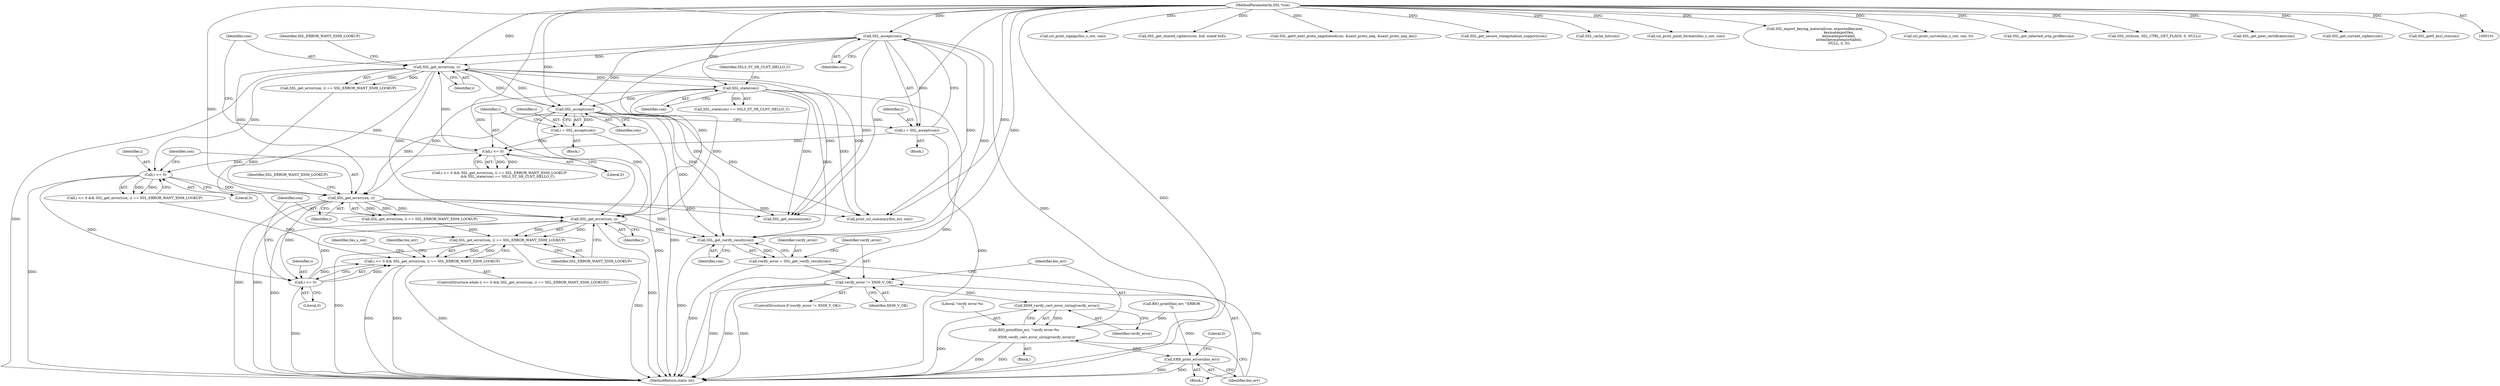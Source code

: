 digraph "0_openssl_259b664f950c2ba66fbf4b0fe5281327904ead21@pointer" {
"1000179" [label="(Call,SSL_get_error(con, i))"];
"1000125" [label="(Call,SSL_get_error(con, i))"];
"1000139" [label="(Call,SSL_accept(con))"];
"1000115" [label="(Call,SSL_accept(con))"];
"1000102" [label="(MethodParameterIn,SSL *con)"];
"1000130" [label="(Call,SSL_state(con))"];
"1000120" [label="(Call,i <= 0)"];
"1000113" [label="(Call,i = SSL_accept(con))"];
"1000137" [label="(Call,i = SSL_accept(con))"];
"1000147" [label="(Call,SSL_get_error(con, i))"];
"1000143" [label="(Call,i <= 0)"];
"1000175" [label="(Call,i <= 0)"];
"1000178" [label="(Call,SSL_get_error(con, i) == SSL_ERROR_WANT_X509_LOOKUP)"];
"1000174" [label="(Call,i <= 0 && SSL_get_error(con, i) == SSL_ERROR_WANT_X509_LOOKUP)"];
"1000220" [label="(Call,SSL_get_verify_result(con))"];
"1000218" [label="(Call,verify_error = SSL_get_verify_result(con))"];
"1000223" [label="(Call,verify_error != X509_V_OK)"];
"1000230" [label="(Call,X509_verify_cert_error_string(verify_error))"];
"1000227" [label="(Call,BIO_printf(bio_err, \"verify error:%s\n\",\n                       X509_verify_cert_error_string(verify_error)))"];
"1000232" [label="(Call,ERR_print_errors(bio_err))"];
"1000140" [label="(Identifier,con)"];
"1000177" [label="(Literal,0)"];
"1000146" [label="(Call,SSL_get_error(con, i) == SSL_ERROR_WANT_X509_LOOKUP)"];
"1000243" [label="(Call,SSL_get_session(con))"];
"1000219" [label="(Identifier,verify_error)"];
"1000231" [label="(Identifier,verify_error)"];
"1000139" [label="(Call,SSL_accept(con))"];
"1000122" [label="(Literal,0)"];
"1000176" [label="(Identifier,i)"];
"1000232" [label="(Call,ERR_print_errors(bio_err))"];
"1000299" [label="(Call,ssl_print_sigalgs(bio_s_out, con))"];
"1000223" [label="(Call,verify_error != X509_V_OK)"];
"1000230" [label="(Call,X509_verify_cert_error_string(verify_error))"];
"1000229" [label="(Literal,\"verify error:%s\n\")"];
"1000113" [label="(Call,i = SSL_accept(con))"];
"1000116" [label="(Identifier,con)"];
"1000174" [label="(Call,i <= 0 && SSL_get_error(con, i) == SSL_ERROR_WANT_X509_LOOKUP)"];
"1000235" [label="(Literal,0)"];
"1000179" [label="(Call,SSL_get_error(con, i))"];
"1000114" [label="(Identifier,i)"];
"1000227" [label="(Call,BIO_printf(bio_err, \"verify error:%s\n\",\n                       X509_verify_cert_error_string(verify_error)))"];
"1000222" [label="(ControlStructure,if (verify_error != X509_V_OK))"];
"1000180" [label="(Identifier,con)"];
"1000126" [label="(Identifier,con)"];
"1000284" [label="(Call,SSL_get_shared_ciphers(con, buf, sizeof buf))"];
"1000318" [label="(Call,SSL_get0_next_proto_negotiated(con, &next_proto_neg, &next_proto_neg_len))"];
"1000148" [label="(Identifier,con)"];
"1000144" [label="(Identifier,i)"];
"1000218" [label="(Call,verify_error = SSL_get_verify_result(con))"];
"1000233" [label="(Identifier,bio_err)"];
"1000125" [label="(Call,SSL_get_error(con, i))"];
"1000119" [label="(Call,i <= 0 && SSL_get_error(con, i) == SSL_ERROR_WANT_X509_LOOKUP\n               && SSL_state(con) == SSL3_ST_SR_CLNT_HELLO_C)"];
"1000458" [label="(MethodReturn,static int)"];
"1000147" [label="(Call,SSL_get_error(con, i))"];
"1000173" [label="(ControlStructure,while (i <= 0 && SSL_get_error(con, i) == SSL_ERROR_WANT_X509_LOOKUP))"];
"1000128" [label="(Identifier,SSL_ERROR_WANT_X509_LOOKUP)"];
"1000386" [label="(Call,SSL_get_secure_renegotiation_support(con))"];
"1000225" [label="(Identifier,X509_V_OK)"];
"1000133" [label="(Block,)"];
"1000224" [label="(Identifier,verify_error)"];
"1000221" [label="(Identifier,con)"];
"1000103" [label="(Block,)"];
"1000151" [label="(Block,)"];
"1000352" [label="(Call,SSL_cache_hit(con))"];
"1000226" [label="(Block,)"];
"1000181" [label="(Identifier,i)"];
"1000131" [label="(Identifier,con)"];
"1000150" [label="(Identifier,SSL_ERROR_WANT_X509_LOOKUP)"];
"1000215" [label="(Call,BIO_printf(bio_err, \"ERROR\n\"))"];
"1000178" [label="(Call,SSL_get_error(con, i) == SSL_ERROR_WANT_X509_LOOKUP)"];
"1000115" [label="(Call,SSL_accept(con))"];
"1000138" [label="(Identifier,i)"];
"1000137" [label="(Call,i = SSL_accept(con))"];
"1000129" [label="(Call,SSL_state(con) == SSL3_ST_SR_CLNT_HELLO_C)"];
"1000149" [label="(Identifier,i)"];
"1000121" [label="(Identifier,i)"];
"1000143" [label="(Call,i <= 0)"];
"1000302" [label="(Call,ssl_print_point_formats(bio_s_out, con))"];
"1000142" [label="(Call,i <= 0 && SSL_get_error(con, i) == SSL_ERROR_WANT_X509_LOOKUP)"];
"1000185" [label="(Identifier,bio_s_out)"];
"1000417" [label="(Call,SSL_export_keying_material(con, exportedkeymat,\n                                            keymatexportlen,\n                                            keymatexportlabel,\n                                            strlen(keymatexportlabel),\n                                            NULL, 0, 0))"];
"1000130" [label="(Call,SSL_state(con))"];
"1000102" [label="(MethodParameterIn,SSL *con)"];
"1000220" [label="(Call,SSL_get_verify_result(con))"];
"1000305" [label="(Call,ssl_print_curves(bio_s_out, con, 0))"];
"1000341" [label="(Call,SSL_get_selected_srtp_profile(con))"];
"1000359" [label="(Call,SSL_ctrl(con, SSL_CTRL_GET_FLAGS, 0, NULL))"];
"1000216" [label="(Identifier,bio_err)"];
"1000247" [label="(Call,SSL_get_peer_certificate(con))"];
"1000132" [label="(Identifier,SSL3_ST_SR_CLNT_HELLO_C)"];
"1000228" [label="(Identifier,bio_err)"];
"1000127" [label="(Identifier,i)"];
"1000238" [label="(Call,print_ssl_summary(bio_err, con))"];
"1000175" [label="(Call,i <= 0)"];
"1000124" [label="(Call,SSL_get_error(con, i) == SSL_ERROR_WANT_X509_LOOKUP)"];
"1000120" [label="(Call,i <= 0)"];
"1000182" [label="(Identifier,SSL_ERROR_WANT_X509_LOOKUP)"];
"1000297" [label="(Call,SSL_get_current_cipher(con))"];
"1000371" [label="(Call,SSL_get0_kssl_ctx(con))"];
"1000145" [label="(Literal,0)"];
"1000179" -> "1000178"  [label="AST: "];
"1000179" -> "1000181"  [label="CFG: "];
"1000180" -> "1000179"  [label="AST: "];
"1000181" -> "1000179"  [label="AST: "];
"1000182" -> "1000179"  [label="CFG: "];
"1000179" -> "1000458"  [label="DDG: "];
"1000179" -> "1000458"  [label="DDG: "];
"1000179" -> "1000178"  [label="DDG: "];
"1000179" -> "1000178"  [label="DDG: "];
"1000125" -> "1000179"  [label="DDG: "];
"1000139" -> "1000179"  [label="DDG: "];
"1000147" -> "1000179"  [label="DDG: "];
"1000115" -> "1000179"  [label="DDG: "];
"1000130" -> "1000179"  [label="DDG: "];
"1000102" -> "1000179"  [label="DDG: "];
"1000175" -> "1000179"  [label="DDG: "];
"1000179" -> "1000220"  [label="DDG: "];
"1000125" -> "1000124"  [label="AST: "];
"1000125" -> "1000127"  [label="CFG: "];
"1000126" -> "1000125"  [label="AST: "];
"1000127" -> "1000125"  [label="AST: "];
"1000128" -> "1000125"  [label="CFG: "];
"1000125" -> "1000458"  [label="DDG: "];
"1000125" -> "1000124"  [label="DDG: "];
"1000125" -> "1000124"  [label="DDG: "];
"1000139" -> "1000125"  [label="DDG: "];
"1000115" -> "1000125"  [label="DDG: "];
"1000102" -> "1000125"  [label="DDG: "];
"1000120" -> "1000125"  [label="DDG: "];
"1000125" -> "1000130"  [label="DDG: "];
"1000125" -> "1000139"  [label="DDG: "];
"1000125" -> "1000143"  [label="DDG: "];
"1000125" -> "1000147"  [label="DDG: "];
"1000125" -> "1000220"  [label="DDG: "];
"1000125" -> "1000238"  [label="DDG: "];
"1000125" -> "1000243"  [label="DDG: "];
"1000139" -> "1000137"  [label="AST: "];
"1000139" -> "1000140"  [label="CFG: "];
"1000140" -> "1000139"  [label="AST: "];
"1000137" -> "1000139"  [label="CFG: "];
"1000139" -> "1000458"  [label="DDG: "];
"1000139" -> "1000137"  [label="DDG: "];
"1000115" -> "1000139"  [label="DDG: "];
"1000130" -> "1000139"  [label="DDG: "];
"1000102" -> "1000139"  [label="DDG: "];
"1000139" -> "1000147"  [label="DDG: "];
"1000139" -> "1000220"  [label="DDG: "];
"1000139" -> "1000238"  [label="DDG: "];
"1000139" -> "1000243"  [label="DDG: "];
"1000115" -> "1000113"  [label="AST: "];
"1000115" -> "1000116"  [label="CFG: "];
"1000116" -> "1000115"  [label="AST: "];
"1000113" -> "1000115"  [label="CFG: "];
"1000115" -> "1000458"  [label="DDG: "];
"1000115" -> "1000113"  [label="DDG: "];
"1000102" -> "1000115"  [label="DDG: "];
"1000115" -> "1000147"  [label="DDG: "];
"1000115" -> "1000220"  [label="DDG: "];
"1000115" -> "1000238"  [label="DDG: "];
"1000115" -> "1000243"  [label="DDG: "];
"1000102" -> "1000101"  [label="AST: "];
"1000102" -> "1000458"  [label="DDG: "];
"1000102" -> "1000130"  [label="DDG: "];
"1000102" -> "1000147"  [label="DDG: "];
"1000102" -> "1000220"  [label="DDG: "];
"1000102" -> "1000238"  [label="DDG: "];
"1000102" -> "1000243"  [label="DDG: "];
"1000102" -> "1000247"  [label="DDG: "];
"1000102" -> "1000284"  [label="DDG: "];
"1000102" -> "1000297"  [label="DDG: "];
"1000102" -> "1000299"  [label="DDG: "];
"1000102" -> "1000302"  [label="DDG: "];
"1000102" -> "1000305"  [label="DDG: "];
"1000102" -> "1000318"  [label="DDG: "];
"1000102" -> "1000341"  [label="DDG: "];
"1000102" -> "1000352"  [label="DDG: "];
"1000102" -> "1000359"  [label="DDG: "];
"1000102" -> "1000371"  [label="DDG: "];
"1000102" -> "1000386"  [label="DDG: "];
"1000102" -> "1000417"  [label="DDG: "];
"1000130" -> "1000129"  [label="AST: "];
"1000130" -> "1000131"  [label="CFG: "];
"1000131" -> "1000130"  [label="AST: "];
"1000132" -> "1000130"  [label="CFG: "];
"1000130" -> "1000458"  [label="DDG: "];
"1000130" -> "1000129"  [label="DDG: "];
"1000130" -> "1000147"  [label="DDG: "];
"1000130" -> "1000220"  [label="DDG: "];
"1000130" -> "1000238"  [label="DDG: "];
"1000130" -> "1000243"  [label="DDG: "];
"1000120" -> "1000119"  [label="AST: "];
"1000120" -> "1000122"  [label="CFG: "];
"1000121" -> "1000120"  [label="AST: "];
"1000122" -> "1000120"  [label="AST: "];
"1000126" -> "1000120"  [label="CFG: "];
"1000119" -> "1000120"  [label="CFG: "];
"1000120" -> "1000119"  [label="DDG: "];
"1000120" -> "1000119"  [label="DDG: "];
"1000113" -> "1000120"  [label="DDG: "];
"1000137" -> "1000120"  [label="DDG: "];
"1000120" -> "1000143"  [label="DDG: "];
"1000113" -> "1000103"  [label="AST: "];
"1000114" -> "1000113"  [label="AST: "];
"1000121" -> "1000113"  [label="CFG: "];
"1000113" -> "1000458"  [label="DDG: "];
"1000137" -> "1000133"  [label="AST: "];
"1000138" -> "1000137"  [label="AST: "];
"1000121" -> "1000137"  [label="CFG: "];
"1000137" -> "1000458"  [label="DDG: "];
"1000147" -> "1000146"  [label="AST: "];
"1000147" -> "1000149"  [label="CFG: "];
"1000148" -> "1000147"  [label="AST: "];
"1000149" -> "1000147"  [label="AST: "];
"1000150" -> "1000147"  [label="CFG: "];
"1000147" -> "1000458"  [label="DDG: "];
"1000147" -> "1000458"  [label="DDG: "];
"1000147" -> "1000146"  [label="DDG: "];
"1000147" -> "1000146"  [label="DDG: "];
"1000143" -> "1000147"  [label="DDG: "];
"1000147" -> "1000175"  [label="DDG: "];
"1000147" -> "1000220"  [label="DDG: "];
"1000147" -> "1000238"  [label="DDG: "];
"1000147" -> "1000243"  [label="DDG: "];
"1000143" -> "1000142"  [label="AST: "];
"1000143" -> "1000145"  [label="CFG: "];
"1000144" -> "1000143"  [label="AST: "];
"1000145" -> "1000143"  [label="AST: "];
"1000148" -> "1000143"  [label="CFG: "];
"1000142" -> "1000143"  [label="CFG: "];
"1000143" -> "1000458"  [label="DDG: "];
"1000143" -> "1000142"  [label="DDG: "];
"1000143" -> "1000142"  [label="DDG: "];
"1000143" -> "1000175"  [label="DDG: "];
"1000175" -> "1000174"  [label="AST: "];
"1000175" -> "1000177"  [label="CFG: "];
"1000176" -> "1000175"  [label="AST: "];
"1000177" -> "1000175"  [label="AST: "];
"1000180" -> "1000175"  [label="CFG: "];
"1000174" -> "1000175"  [label="CFG: "];
"1000175" -> "1000458"  [label="DDG: "];
"1000175" -> "1000174"  [label="DDG: "];
"1000175" -> "1000174"  [label="DDG: "];
"1000178" -> "1000174"  [label="AST: "];
"1000178" -> "1000182"  [label="CFG: "];
"1000182" -> "1000178"  [label="AST: "];
"1000174" -> "1000178"  [label="CFG: "];
"1000178" -> "1000458"  [label="DDG: "];
"1000178" -> "1000458"  [label="DDG: "];
"1000178" -> "1000174"  [label="DDG: "];
"1000178" -> "1000174"  [label="DDG: "];
"1000146" -> "1000178"  [label="DDG: "];
"1000124" -> "1000178"  [label="DDG: "];
"1000174" -> "1000173"  [label="AST: "];
"1000185" -> "1000174"  [label="CFG: "];
"1000216" -> "1000174"  [label="CFG: "];
"1000174" -> "1000458"  [label="DDG: "];
"1000174" -> "1000458"  [label="DDG: "];
"1000174" -> "1000458"  [label="DDG: "];
"1000142" -> "1000174"  [label="DDG: "];
"1000220" -> "1000218"  [label="AST: "];
"1000220" -> "1000221"  [label="CFG: "];
"1000221" -> "1000220"  [label="AST: "];
"1000218" -> "1000220"  [label="CFG: "];
"1000220" -> "1000458"  [label="DDG: "];
"1000220" -> "1000218"  [label="DDG: "];
"1000218" -> "1000151"  [label="AST: "];
"1000219" -> "1000218"  [label="AST: "];
"1000224" -> "1000218"  [label="CFG: "];
"1000218" -> "1000458"  [label="DDG: "];
"1000218" -> "1000223"  [label="DDG: "];
"1000223" -> "1000222"  [label="AST: "];
"1000223" -> "1000225"  [label="CFG: "];
"1000224" -> "1000223"  [label="AST: "];
"1000225" -> "1000223"  [label="AST: "];
"1000228" -> "1000223"  [label="CFG: "];
"1000233" -> "1000223"  [label="CFG: "];
"1000223" -> "1000458"  [label="DDG: "];
"1000223" -> "1000458"  [label="DDG: "];
"1000223" -> "1000458"  [label="DDG: "];
"1000223" -> "1000230"  [label="DDG: "];
"1000230" -> "1000227"  [label="AST: "];
"1000230" -> "1000231"  [label="CFG: "];
"1000231" -> "1000230"  [label="AST: "];
"1000227" -> "1000230"  [label="CFG: "];
"1000230" -> "1000458"  [label="DDG: "];
"1000230" -> "1000227"  [label="DDG: "];
"1000227" -> "1000226"  [label="AST: "];
"1000228" -> "1000227"  [label="AST: "];
"1000229" -> "1000227"  [label="AST: "];
"1000233" -> "1000227"  [label="CFG: "];
"1000227" -> "1000458"  [label="DDG: "];
"1000227" -> "1000458"  [label="DDG: "];
"1000215" -> "1000227"  [label="DDG: "];
"1000227" -> "1000232"  [label="DDG: "];
"1000232" -> "1000151"  [label="AST: "];
"1000232" -> "1000233"  [label="CFG: "];
"1000233" -> "1000232"  [label="AST: "];
"1000235" -> "1000232"  [label="CFG: "];
"1000232" -> "1000458"  [label="DDG: "];
"1000232" -> "1000458"  [label="DDG: "];
"1000215" -> "1000232"  [label="DDG: "];
}
